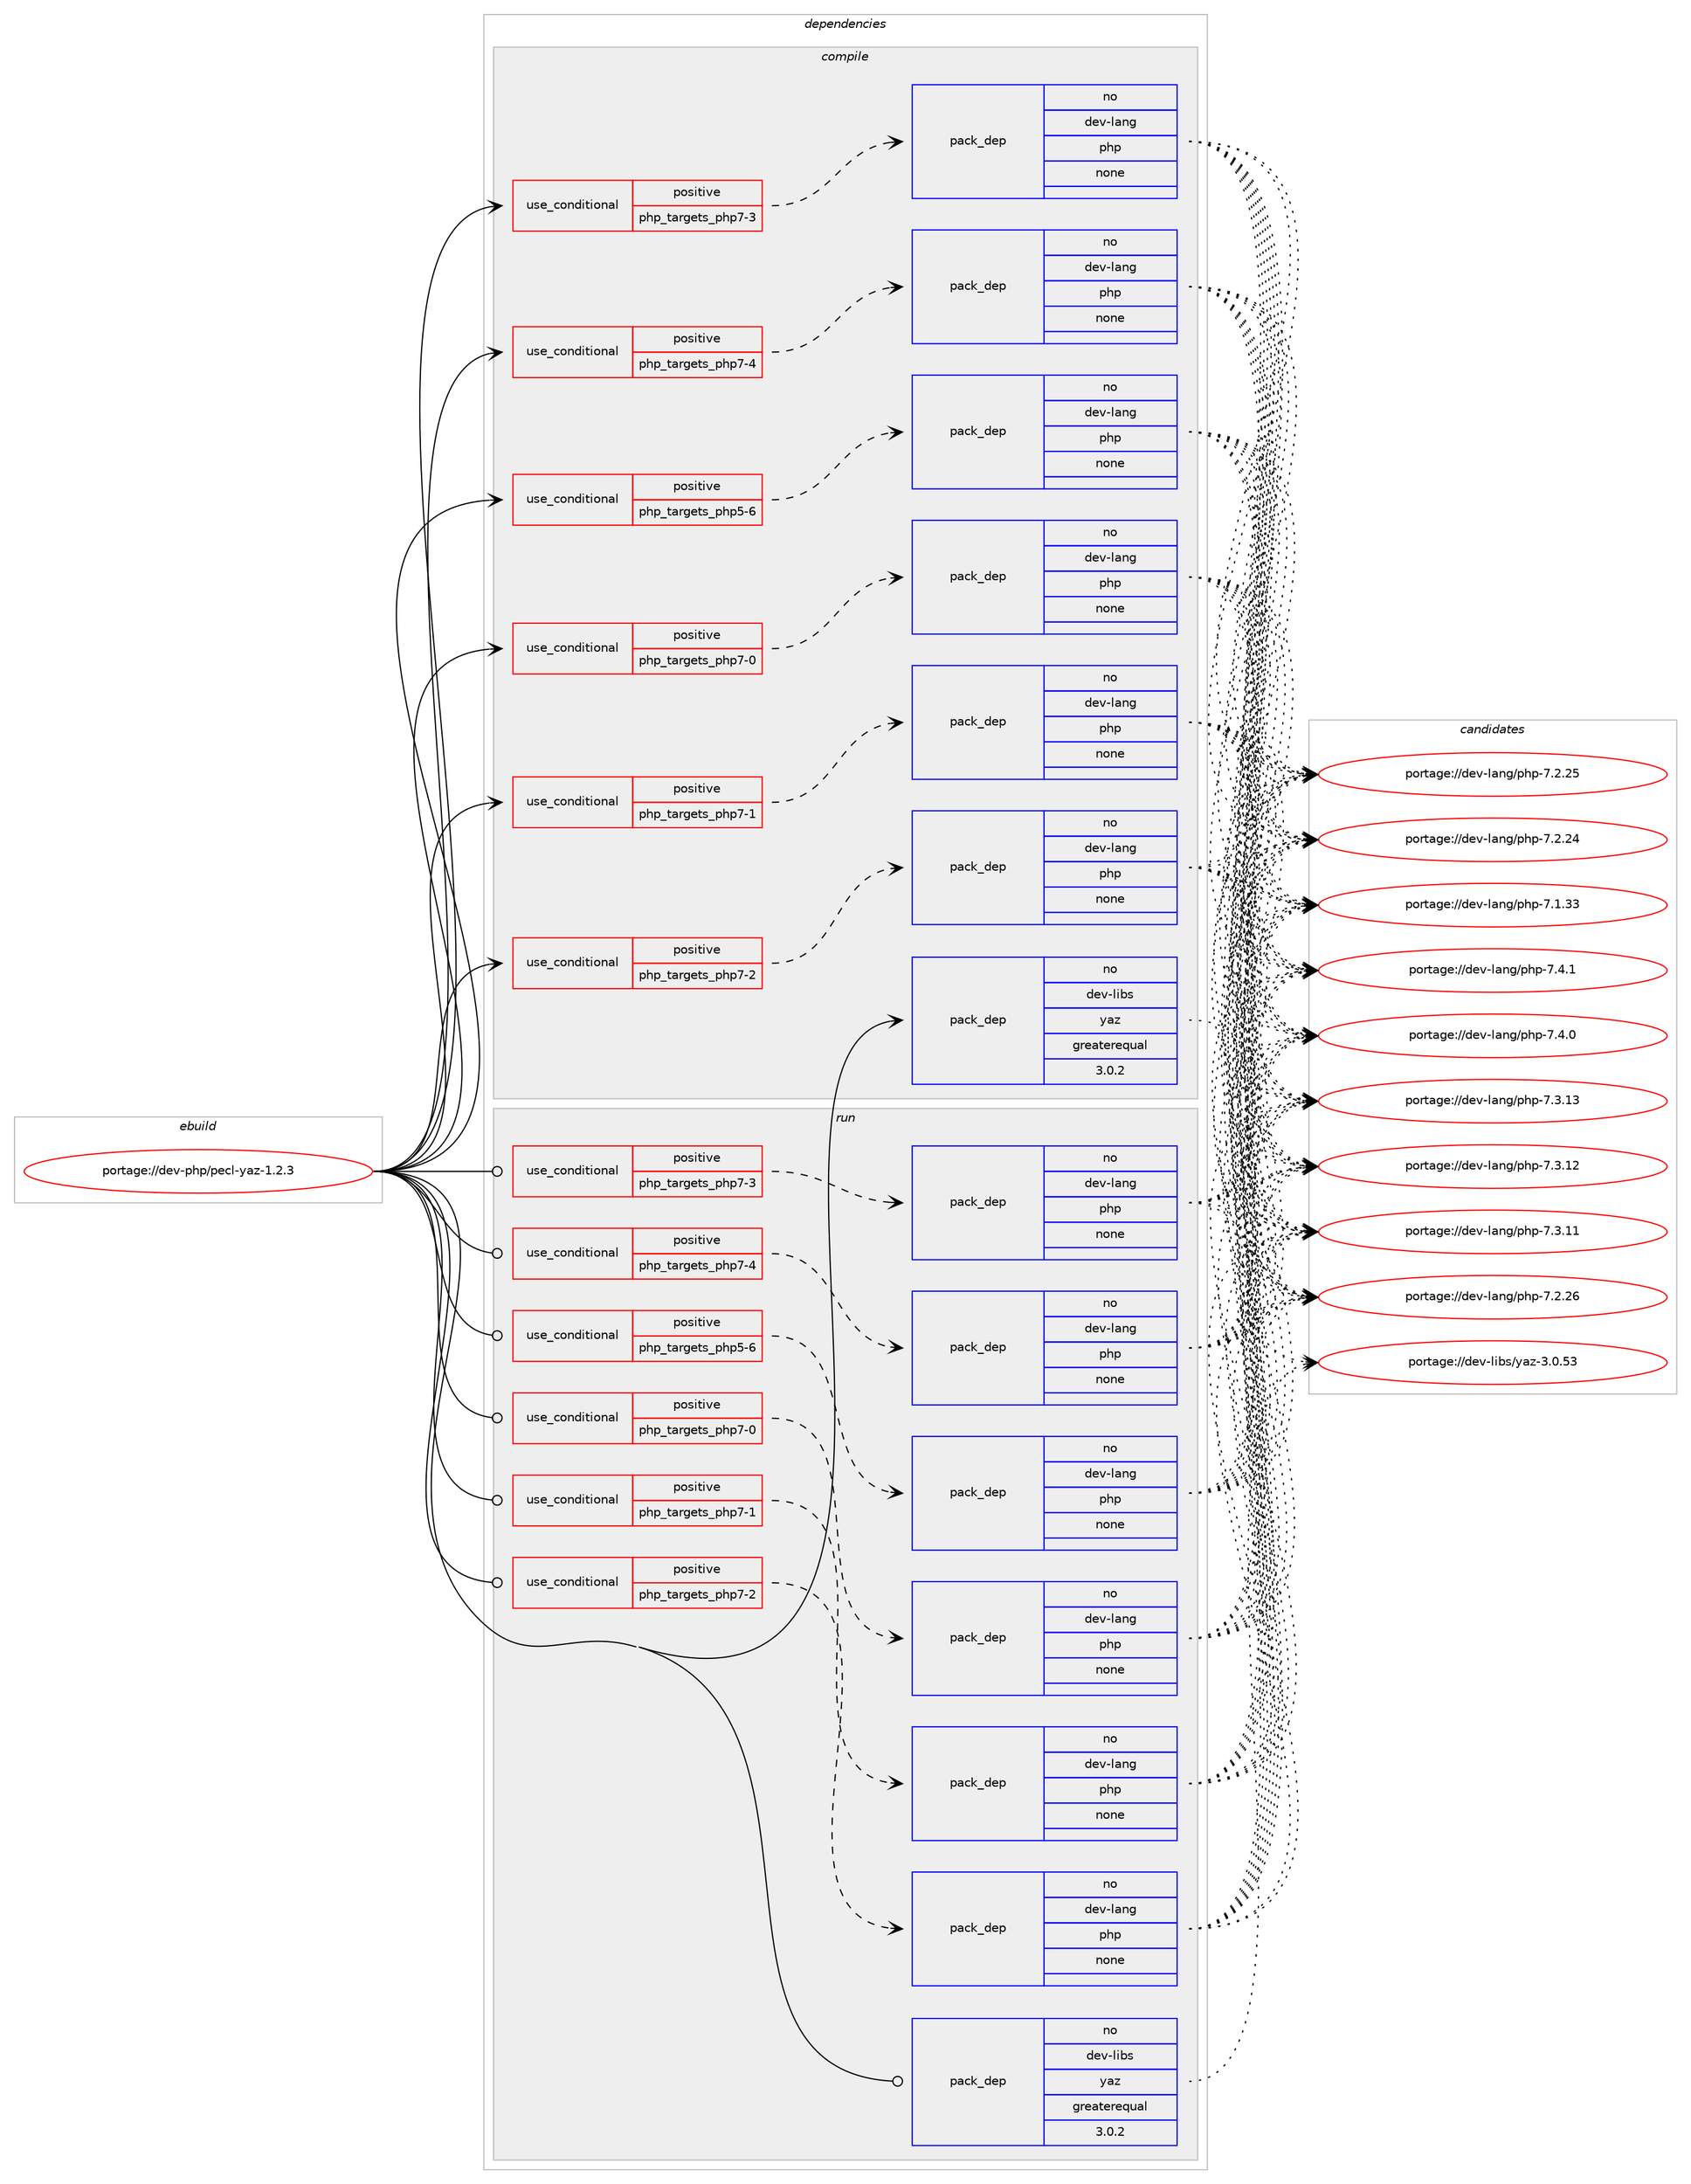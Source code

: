 digraph prolog {

# *************
# Graph options
# *************

newrank=true;
concentrate=true;
compound=true;
graph [rankdir=LR,fontname=Helvetica,fontsize=10,ranksep=1.5];#, ranksep=2.5, nodesep=0.2];
edge  [arrowhead=vee];
node  [fontname=Helvetica,fontsize=10];

# **********
# The ebuild
# **********

subgraph cluster_leftcol {
color=gray;
label=<<i>ebuild</i>>;
id [label="portage://dev-php/pecl-yaz-1.2.3", color=red, width=4, href="../dev-php/pecl-yaz-1.2.3.svg"];
}

# ****************
# The dependencies
# ****************

subgraph cluster_midcol {
color=gray;
label=<<i>dependencies</i>>;
subgraph cluster_compile {
fillcolor="#eeeeee";
style=filled;
label=<<i>compile</i>>;
subgraph cond119951 {
dependency474764 [label=<<TABLE BORDER="0" CELLBORDER="1" CELLSPACING="0" CELLPADDING="4"><TR><TD ROWSPAN="3" CELLPADDING="10">use_conditional</TD></TR><TR><TD>positive</TD></TR><TR><TD>php_targets_php5-6</TD></TR></TABLE>>, shape=none, color=red];
subgraph pack349793 {
dependency474765 [label=<<TABLE BORDER="0" CELLBORDER="1" CELLSPACING="0" CELLPADDING="4" WIDTH="220"><TR><TD ROWSPAN="6" CELLPADDING="30">pack_dep</TD></TR><TR><TD WIDTH="110">no</TD></TR><TR><TD>dev-lang</TD></TR><TR><TD>php</TD></TR><TR><TD>none</TD></TR><TR><TD></TD></TR></TABLE>>, shape=none, color=blue];
}
dependency474764:e -> dependency474765:w [weight=20,style="dashed",arrowhead="vee"];
}
id:e -> dependency474764:w [weight=20,style="solid",arrowhead="vee"];
subgraph cond119952 {
dependency474766 [label=<<TABLE BORDER="0" CELLBORDER="1" CELLSPACING="0" CELLPADDING="4"><TR><TD ROWSPAN="3" CELLPADDING="10">use_conditional</TD></TR><TR><TD>positive</TD></TR><TR><TD>php_targets_php7-0</TD></TR></TABLE>>, shape=none, color=red];
subgraph pack349794 {
dependency474767 [label=<<TABLE BORDER="0" CELLBORDER="1" CELLSPACING="0" CELLPADDING="4" WIDTH="220"><TR><TD ROWSPAN="6" CELLPADDING="30">pack_dep</TD></TR><TR><TD WIDTH="110">no</TD></TR><TR><TD>dev-lang</TD></TR><TR><TD>php</TD></TR><TR><TD>none</TD></TR><TR><TD></TD></TR></TABLE>>, shape=none, color=blue];
}
dependency474766:e -> dependency474767:w [weight=20,style="dashed",arrowhead="vee"];
}
id:e -> dependency474766:w [weight=20,style="solid",arrowhead="vee"];
subgraph cond119953 {
dependency474768 [label=<<TABLE BORDER="0" CELLBORDER="1" CELLSPACING="0" CELLPADDING="4"><TR><TD ROWSPAN="3" CELLPADDING="10">use_conditional</TD></TR><TR><TD>positive</TD></TR><TR><TD>php_targets_php7-1</TD></TR></TABLE>>, shape=none, color=red];
subgraph pack349795 {
dependency474769 [label=<<TABLE BORDER="0" CELLBORDER="1" CELLSPACING="0" CELLPADDING="4" WIDTH="220"><TR><TD ROWSPAN="6" CELLPADDING="30">pack_dep</TD></TR><TR><TD WIDTH="110">no</TD></TR><TR><TD>dev-lang</TD></TR><TR><TD>php</TD></TR><TR><TD>none</TD></TR><TR><TD></TD></TR></TABLE>>, shape=none, color=blue];
}
dependency474768:e -> dependency474769:w [weight=20,style="dashed",arrowhead="vee"];
}
id:e -> dependency474768:w [weight=20,style="solid",arrowhead="vee"];
subgraph cond119954 {
dependency474770 [label=<<TABLE BORDER="0" CELLBORDER="1" CELLSPACING="0" CELLPADDING="4"><TR><TD ROWSPAN="3" CELLPADDING="10">use_conditional</TD></TR><TR><TD>positive</TD></TR><TR><TD>php_targets_php7-2</TD></TR></TABLE>>, shape=none, color=red];
subgraph pack349796 {
dependency474771 [label=<<TABLE BORDER="0" CELLBORDER="1" CELLSPACING="0" CELLPADDING="4" WIDTH="220"><TR><TD ROWSPAN="6" CELLPADDING="30">pack_dep</TD></TR><TR><TD WIDTH="110">no</TD></TR><TR><TD>dev-lang</TD></TR><TR><TD>php</TD></TR><TR><TD>none</TD></TR><TR><TD></TD></TR></TABLE>>, shape=none, color=blue];
}
dependency474770:e -> dependency474771:w [weight=20,style="dashed",arrowhead="vee"];
}
id:e -> dependency474770:w [weight=20,style="solid",arrowhead="vee"];
subgraph cond119955 {
dependency474772 [label=<<TABLE BORDER="0" CELLBORDER="1" CELLSPACING="0" CELLPADDING="4"><TR><TD ROWSPAN="3" CELLPADDING="10">use_conditional</TD></TR><TR><TD>positive</TD></TR><TR><TD>php_targets_php7-3</TD></TR></TABLE>>, shape=none, color=red];
subgraph pack349797 {
dependency474773 [label=<<TABLE BORDER="0" CELLBORDER="1" CELLSPACING="0" CELLPADDING="4" WIDTH="220"><TR><TD ROWSPAN="6" CELLPADDING="30">pack_dep</TD></TR><TR><TD WIDTH="110">no</TD></TR><TR><TD>dev-lang</TD></TR><TR><TD>php</TD></TR><TR><TD>none</TD></TR><TR><TD></TD></TR></TABLE>>, shape=none, color=blue];
}
dependency474772:e -> dependency474773:w [weight=20,style="dashed",arrowhead="vee"];
}
id:e -> dependency474772:w [weight=20,style="solid",arrowhead="vee"];
subgraph cond119956 {
dependency474774 [label=<<TABLE BORDER="0" CELLBORDER="1" CELLSPACING="0" CELLPADDING="4"><TR><TD ROWSPAN="3" CELLPADDING="10">use_conditional</TD></TR><TR><TD>positive</TD></TR><TR><TD>php_targets_php7-4</TD></TR></TABLE>>, shape=none, color=red];
subgraph pack349798 {
dependency474775 [label=<<TABLE BORDER="0" CELLBORDER="1" CELLSPACING="0" CELLPADDING="4" WIDTH="220"><TR><TD ROWSPAN="6" CELLPADDING="30">pack_dep</TD></TR><TR><TD WIDTH="110">no</TD></TR><TR><TD>dev-lang</TD></TR><TR><TD>php</TD></TR><TR><TD>none</TD></TR><TR><TD></TD></TR></TABLE>>, shape=none, color=blue];
}
dependency474774:e -> dependency474775:w [weight=20,style="dashed",arrowhead="vee"];
}
id:e -> dependency474774:w [weight=20,style="solid",arrowhead="vee"];
subgraph pack349799 {
dependency474776 [label=<<TABLE BORDER="0" CELLBORDER="1" CELLSPACING="0" CELLPADDING="4" WIDTH="220"><TR><TD ROWSPAN="6" CELLPADDING="30">pack_dep</TD></TR><TR><TD WIDTH="110">no</TD></TR><TR><TD>dev-libs</TD></TR><TR><TD>yaz</TD></TR><TR><TD>greaterequal</TD></TR><TR><TD>3.0.2</TD></TR></TABLE>>, shape=none, color=blue];
}
id:e -> dependency474776:w [weight=20,style="solid",arrowhead="vee"];
}
subgraph cluster_compileandrun {
fillcolor="#eeeeee";
style=filled;
label=<<i>compile and run</i>>;
}
subgraph cluster_run {
fillcolor="#eeeeee";
style=filled;
label=<<i>run</i>>;
subgraph cond119957 {
dependency474777 [label=<<TABLE BORDER="0" CELLBORDER="1" CELLSPACING="0" CELLPADDING="4"><TR><TD ROWSPAN="3" CELLPADDING="10">use_conditional</TD></TR><TR><TD>positive</TD></TR><TR><TD>php_targets_php5-6</TD></TR></TABLE>>, shape=none, color=red];
subgraph pack349800 {
dependency474778 [label=<<TABLE BORDER="0" CELLBORDER="1" CELLSPACING="0" CELLPADDING="4" WIDTH="220"><TR><TD ROWSPAN="6" CELLPADDING="30">pack_dep</TD></TR><TR><TD WIDTH="110">no</TD></TR><TR><TD>dev-lang</TD></TR><TR><TD>php</TD></TR><TR><TD>none</TD></TR><TR><TD></TD></TR></TABLE>>, shape=none, color=blue];
}
dependency474777:e -> dependency474778:w [weight=20,style="dashed",arrowhead="vee"];
}
id:e -> dependency474777:w [weight=20,style="solid",arrowhead="odot"];
subgraph cond119958 {
dependency474779 [label=<<TABLE BORDER="0" CELLBORDER="1" CELLSPACING="0" CELLPADDING="4"><TR><TD ROWSPAN="3" CELLPADDING="10">use_conditional</TD></TR><TR><TD>positive</TD></TR><TR><TD>php_targets_php7-0</TD></TR></TABLE>>, shape=none, color=red];
subgraph pack349801 {
dependency474780 [label=<<TABLE BORDER="0" CELLBORDER="1" CELLSPACING="0" CELLPADDING="4" WIDTH="220"><TR><TD ROWSPAN="6" CELLPADDING="30">pack_dep</TD></TR><TR><TD WIDTH="110">no</TD></TR><TR><TD>dev-lang</TD></TR><TR><TD>php</TD></TR><TR><TD>none</TD></TR><TR><TD></TD></TR></TABLE>>, shape=none, color=blue];
}
dependency474779:e -> dependency474780:w [weight=20,style="dashed",arrowhead="vee"];
}
id:e -> dependency474779:w [weight=20,style="solid",arrowhead="odot"];
subgraph cond119959 {
dependency474781 [label=<<TABLE BORDER="0" CELLBORDER="1" CELLSPACING="0" CELLPADDING="4"><TR><TD ROWSPAN="3" CELLPADDING="10">use_conditional</TD></TR><TR><TD>positive</TD></TR><TR><TD>php_targets_php7-1</TD></TR></TABLE>>, shape=none, color=red];
subgraph pack349802 {
dependency474782 [label=<<TABLE BORDER="0" CELLBORDER="1" CELLSPACING="0" CELLPADDING="4" WIDTH="220"><TR><TD ROWSPAN="6" CELLPADDING="30">pack_dep</TD></TR><TR><TD WIDTH="110">no</TD></TR><TR><TD>dev-lang</TD></TR><TR><TD>php</TD></TR><TR><TD>none</TD></TR><TR><TD></TD></TR></TABLE>>, shape=none, color=blue];
}
dependency474781:e -> dependency474782:w [weight=20,style="dashed",arrowhead="vee"];
}
id:e -> dependency474781:w [weight=20,style="solid",arrowhead="odot"];
subgraph cond119960 {
dependency474783 [label=<<TABLE BORDER="0" CELLBORDER="1" CELLSPACING="0" CELLPADDING="4"><TR><TD ROWSPAN="3" CELLPADDING="10">use_conditional</TD></TR><TR><TD>positive</TD></TR><TR><TD>php_targets_php7-2</TD></TR></TABLE>>, shape=none, color=red];
subgraph pack349803 {
dependency474784 [label=<<TABLE BORDER="0" CELLBORDER="1" CELLSPACING="0" CELLPADDING="4" WIDTH="220"><TR><TD ROWSPAN="6" CELLPADDING="30">pack_dep</TD></TR><TR><TD WIDTH="110">no</TD></TR><TR><TD>dev-lang</TD></TR><TR><TD>php</TD></TR><TR><TD>none</TD></TR><TR><TD></TD></TR></TABLE>>, shape=none, color=blue];
}
dependency474783:e -> dependency474784:w [weight=20,style="dashed",arrowhead="vee"];
}
id:e -> dependency474783:w [weight=20,style="solid",arrowhead="odot"];
subgraph cond119961 {
dependency474785 [label=<<TABLE BORDER="0" CELLBORDER="1" CELLSPACING="0" CELLPADDING="4"><TR><TD ROWSPAN="3" CELLPADDING="10">use_conditional</TD></TR><TR><TD>positive</TD></TR><TR><TD>php_targets_php7-3</TD></TR></TABLE>>, shape=none, color=red];
subgraph pack349804 {
dependency474786 [label=<<TABLE BORDER="0" CELLBORDER="1" CELLSPACING="0" CELLPADDING="4" WIDTH="220"><TR><TD ROWSPAN="6" CELLPADDING="30">pack_dep</TD></TR><TR><TD WIDTH="110">no</TD></TR><TR><TD>dev-lang</TD></TR><TR><TD>php</TD></TR><TR><TD>none</TD></TR><TR><TD></TD></TR></TABLE>>, shape=none, color=blue];
}
dependency474785:e -> dependency474786:w [weight=20,style="dashed",arrowhead="vee"];
}
id:e -> dependency474785:w [weight=20,style="solid",arrowhead="odot"];
subgraph cond119962 {
dependency474787 [label=<<TABLE BORDER="0" CELLBORDER="1" CELLSPACING="0" CELLPADDING="4"><TR><TD ROWSPAN="3" CELLPADDING="10">use_conditional</TD></TR><TR><TD>positive</TD></TR><TR><TD>php_targets_php7-4</TD></TR></TABLE>>, shape=none, color=red];
subgraph pack349805 {
dependency474788 [label=<<TABLE BORDER="0" CELLBORDER="1" CELLSPACING="0" CELLPADDING="4" WIDTH="220"><TR><TD ROWSPAN="6" CELLPADDING="30">pack_dep</TD></TR><TR><TD WIDTH="110">no</TD></TR><TR><TD>dev-lang</TD></TR><TR><TD>php</TD></TR><TR><TD>none</TD></TR><TR><TD></TD></TR></TABLE>>, shape=none, color=blue];
}
dependency474787:e -> dependency474788:w [weight=20,style="dashed",arrowhead="vee"];
}
id:e -> dependency474787:w [weight=20,style="solid",arrowhead="odot"];
subgraph pack349806 {
dependency474789 [label=<<TABLE BORDER="0" CELLBORDER="1" CELLSPACING="0" CELLPADDING="4" WIDTH="220"><TR><TD ROWSPAN="6" CELLPADDING="30">pack_dep</TD></TR><TR><TD WIDTH="110">no</TD></TR><TR><TD>dev-libs</TD></TR><TR><TD>yaz</TD></TR><TR><TD>greaterequal</TD></TR><TR><TD>3.0.2</TD></TR></TABLE>>, shape=none, color=blue];
}
id:e -> dependency474789:w [weight=20,style="solid",arrowhead="odot"];
}
}

# **************
# The candidates
# **************

subgraph cluster_choices {
rank=same;
color=gray;
label=<<i>candidates</i>>;

subgraph choice349793 {
color=black;
nodesep=1;
choice100101118451089711010347112104112455546524649 [label="portage://dev-lang/php-7.4.1", color=red, width=4,href="../dev-lang/php-7.4.1.svg"];
choice100101118451089711010347112104112455546524648 [label="portage://dev-lang/php-7.4.0", color=red, width=4,href="../dev-lang/php-7.4.0.svg"];
choice10010111845108971101034711210411245554651464951 [label="portage://dev-lang/php-7.3.13", color=red, width=4,href="../dev-lang/php-7.3.13.svg"];
choice10010111845108971101034711210411245554651464950 [label="portage://dev-lang/php-7.3.12", color=red, width=4,href="../dev-lang/php-7.3.12.svg"];
choice10010111845108971101034711210411245554651464949 [label="portage://dev-lang/php-7.3.11", color=red, width=4,href="../dev-lang/php-7.3.11.svg"];
choice10010111845108971101034711210411245554650465054 [label="portage://dev-lang/php-7.2.26", color=red, width=4,href="../dev-lang/php-7.2.26.svg"];
choice10010111845108971101034711210411245554650465053 [label="portage://dev-lang/php-7.2.25", color=red, width=4,href="../dev-lang/php-7.2.25.svg"];
choice10010111845108971101034711210411245554650465052 [label="portage://dev-lang/php-7.2.24", color=red, width=4,href="../dev-lang/php-7.2.24.svg"];
choice10010111845108971101034711210411245554649465151 [label="portage://dev-lang/php-7.1.33", color=red, width=4,href="../dev-lang/php-7.1.33.svg"];
dependency474765:e -> choice100101118451089711010347112104112455546524649:w [style=dotted,weight="100"];
dependency474765:e -> choice100101118451089711010347112104112455546524648:w [style=dotted,weight="100"];
dependency474765:e -> choice10010111845108971101034711210411245554651464951:w [style=dotted,weight="100"];
dependency474765:e -> choice10010111845108971101034711210411245554651464950:w [style=dotted,weight="100"];
dependency474765:e -> choice10010111845108971101034711210411245554651464949:w [style=dotted,weight="100"];
dependency474765:e -> choice10010111845108971101034711210411245554650465054:w [style=dotted,weight="100"];
dependency474765:e -> choice10010111845108971101034711210411245554650465053:w [style=dotted,weight="100"];
dependency474765:e -> choice10010111845108971101034711210411245554650465052:w [style=dotted,weight="100"];
dependency474765:e -> choice10010111845108971101034711210411245554649465151:w [style=dotted,weight="100"];
}
subgraph choice349794 {
color=black;
nodesep=1;
choice100101118451089711010347112104112455546524649 [label="portage://dev-lang/php-7.4.1", color=red, width=4,href="../dev-lang/php-7.4.1.svg"];
choice100101118451089711010347112104112455546524648 [label="portage://dev-lang/php-7.4.0", color=red, width=4,href="../dev-lang/php-7.4.0.svg"];
choice10010111845108971101034711210411245554651464951 [label="portage://dev-lang/php-7.3.13", color=red, width=4,href="../dev-lang/php-7.3.13.svg"];
choice10010111845108971101034711210411245554651464950 [label="portage://dev-lang/php-7.3.12", color=red, width=4,href="../dev-lang/php-7.3.12.svg"];
choice10010111845108971101034711210411245554651464949 [label="portage://dev-lang/php-7.3.11", color=red, width=4,href="../dev-lang/php-7.3.11.svg"];
choice10010111845108971101034711210411245554650465054 [label="portage://dev-lang/php-7.2.26", color=red, width=4,href="../dev-lang/php-7.2.26.svg"];
choice10010111845108971101034711210411245554650465053 [label="portage://dev-lang/php-7.2.25", color=red, width=4,href="../dev-lang/php-7.2.25.svg"];
choice10010111845108971101034711210411245554650465052 [label="portage://dev-lang/php-7.2.24", color=red, width=4,href="../dev-lang/php-7.2.24.svg"];
choice10010111845108971101034711210411245554649465151 [label="portage://dev-lang/php-7.1.33", color=red, width=4,href="../dev-lang/php-7.1.33.svg"];
dependency474767:e -> choice100101118451089711010347112104112455546524649:w [style=dotted,weight="100"];
dependency474767:e -> choice100101118451089711010347112104112455546524648:w [style=dotted,weight="100"];
dependency474767:e -> choice10010111845108971101034711210411245554651464951:w [style=dotted,weight="100"];
dependency474767:e -> choice10010111845108971101034711210411245554651464950:w [style=dotted,weight="100"];
dependency474767:e -> choice10010111845108971101034711210411245554651464949:w [style=dotted,weight="100"];
dependency474767:e -> choice10010111845108971101034711210411245554650465054:w [style=dotted,weight="100"];
dependency474767:e -> choice10010111845108971101034711210411245554650465053:w [style=dotted,weight="100"];
dependency474767:e -> choice10010111845108971101034711210411245554650465052:w [style=dotted,weight="100"];
dependency474767:e -> choice10010111845108971101034711210411245554649465151:w [style=dotted,weight="100"];
}
subgraph choice349795 {
color=black;
nodesep=1;
choice100101118451089711010347112104112455546524649 [label="portage://dev-lang/php-7.4.1", color=red, width=4,href="../dev-lang/php-7.4.1.svg"];
choice100101118451089711010347112104112455546524648 [label="portage://dev-lang/php-7.4.0", color=red, width=4,href="../dev-lang/php-7.4.0.svg"];
choice10010111845108971101034711210411245554651464951 [label="portage://dev-lang/php-7.3.13", color=red, width=4,href="../dev-lang/php-7.3.13.svg"];
choice10010111845108971101034711210411245554651464950 [label="portage://dev-lang/php-7.3.12", color=red, width=4,href="../dev-lang/php-7.3.12.svg"];
choice10010111845108971101034711210411245554651464949 [label="portage://dev-lang/php-7.3.11", color=red, width=4,href="../dev-lang/php-7.3.11.svg"];
choice10010111845108971101034711210411245554650465054 [label="portage://dev-lang/php-7.2.26", color=red, width=4,href="../dev-lang/php-7.2.26.svg"];
choice10010111845108971101034711210411245554650465053 [label="portage://dev-lang/php-7.2.25", color=red, width=4,href="../dev-lang/php-7.2.25.svg"];
choice10010111845108971101034711210411245554650465052 [label="portage://dev-lang/php-7.2.24", color=red, width=4,href="../dev-lang/php-7.2.24.svg"];
choice10010111845108971101034711210411245554649465151 [label="portage://dev-lang/php-7.1.33", color=red, width=4,href="../dev-lang/php-7.1.33.svg"];
dependency474769:e -> choice100101118451089711010347112104112455546524649:w [style=dotted,weight="100"];
dependency474769:e -> choice100101118451089711010347112104112455546524648:w [style=dotted,weight="100"];
dependency474769:e -> choice10010111845108971101034711210411245554651464951:w [style=dotted,weight="100"];
dependency474769:e -> choice10010111845108971101034711210411245554651464950:w [style=dotted,weight="100"];
dependency474769:e -> choice10010111845108971101034711210411245554651464949:w [style=dotted,weight="100"];
dependency474769:e -> choice10010111845108971101034711210411245554650465054:w [style=dotted,weight="100"];
dependency474769:e -> choice10010111845108971101034711210411245554650465053:w [style=dotted,weight="100"];
dependency474769:e -> choice10010111845108971101034711210411245554650465052:w [style=dotted,weight="100"];
dependency474769:e -> choice10010111845108971101034711210411245554649465151:w [style=dotted,weight="100"];
}
subgraph choice349796 {
color=black;
nodesep=1;
choice100101118451089711010347112104112455546524649 [label="portage://dev-lang/php-7.4.1", color=red, width=4,href="../dev-lang/php-7.4.1.svg"];
choice100101118451089711010347112104112455546524648 [label="portage://dev-lang/php-7.4.0", color=red, width=4,href="../dev-lang/php-7.4.0.svg"];
choice10010111845108971101034711210411245554651464951 [label="portage://dev-lang/php-7.3.13", color=red, width=4,href="../dev-lang/php-7.3.13.svg"];
choice10010111845108971101034711210411245554651464950 [label="portage://dev-lang/php-7.3.12", color=red, width=4,href="../dev-lang/php-7.3.12.svg"];
choice10010111845108971101034711210411245554651464949 [label="portage://dev-lang/php-7.3.11", color=red, width=4,href="../dev-lang/php-7.3.11.svg"];
choice10010111845108971101034711210411245554650465054 [label="portage://dev-lang/php-7.2.26", color=red, width=4,href="../dev-lang/php-7.2.26.svg"];
choice10010111845108971101034711210411245554650465053 [label="portage://dev-lang/php-7.2.25", color=red, width=4,href="../dev-lang/php-7.2.25.svg"];
choice10010111845108971101034711210411245554650465052 [label="portage://dev-lang/php-7.2.24", color=red, width=4,href="../dev-lang/php-7.2.24.svg"];
choice10010111845108971101034711210411245554649465151 [label="portage://dev-lang/php-7.1.33", color=red, width=4,href="../dev-lang/php-7.1.33.svg"];
dependency474771:e -> choice100101118451089711010347112104112455546524649:w [style=dotted,weight="100"];
dependency474771:e -> choice100101118451089711010347112104112455546524648:w [style=dotted,weight="100"];
dependency474771:e -> choice10010111845108971101034711210411245554651464951:w [style=dotted,weight="100"];
dependency474771:e -> choice10010111845108971101034711210411245554651464950:w [style=dotted,weight="100"];
dependency474771:e -> choice10010111845108971101034711210411245554651464949:w [style=dotted,weight="100"];
dependency474771:e -> choice10010111845108971101034711210411245554650465054:w [style=dotted,weight="100"];
dependency474771:e -> choice10010111845108971101034711210411245554650465053:w [style=dotted,weight="100"];
dependency474771:e -> choice10010111845108971101034711210411245554650465052:w [style=dotted,weight="100"];
dependency474771:e -> choice10010111845108971101034711210411245554649465151:w [style=dotted,weight="100"];
}
subgraph choice349797 {
color=black;
nodesep=1;
choice100101118451089711010347112104112455546524649 [label="portage://dev-lang/php-7.4.1", color=red, width=4,href="../dev-lang/php-7.4.1.svg"];
choice100101118451089711010347112104112455546524648 [label="portage://dev-lang/php-7.4.0", color=red, width=4,href="../dev-lang/php-7.4.0.svg"];
choice10010111845108971101034711210411245554651464951 [label="portage://dev-lang/php-7.3.13", color=red, width=4,href="../dev-lang/php-7.3.13.svg"];
choice10010111845108971101034711210411245554651464950 [label="portage://dev-lang/php-7.3.12", color=red, width=4,href="../dev-lang/php-7.3.12.svg"];
choice10010111845108971101034711210411245554651464949 [label="portage://dev-lang/php-7.3.11", color=red, width=4,href="../dev-lang/php-7.3.11.svg"];
choice10010111845108971101034711210411245554650465054 [label="portage://dev-lang/php-7.2.26", color=red, width=4,href="../dev-lang/php-7.2.26.svg"];
choice10010111845108971101034711210411245554650465053 [label="portage://dev-lang/php-7.2.25", color=red, width=4,href="../dev-lang/php-7.2.25.svg"];
choice10010111845108971101034711210411245554650465052 [label="portage://dev-lang/php-7.2.24", color=red, width=4,href="../dev-lang/php-7.2.24.svg"];
choice10010111845108971101034711210411245554649465151 [label="portage://dev-lang/php-7.1.33", color=red, width=4,href="../dev-lang/php-7.1.33.svg"];
dependency474773:e -> choice100101118451089711010347112104112455546524649:w [style=dotted,weight="100"];
dependency474773:e -> choice100101118451089711010347112104112455546524648:w [style=dotted,weight="100"];
dependency474773:e -> choice10010111845108971101034711210411245554651464951:w [style=dotted,weight="100"];
dependency474773:e -> choice10010111845108971101034711210411245554651464950:w [style=dotted,weight="100"];
dependency474773:e -> choice10010111845108971101034711210411245554651464949:w [style=dotted,weight="100"];
dependency474773:e -> choice10010111845108971101034711210411245554650465054:w [style=dotted,weight="100"];
dependency474773:e -> choice10010111845108971101034711210411245554650465053:w [style=dotted,weight="100"];
dependency474773:e -> choice10010111845108971101034711210411245554650465052:w [style=dotted,weight="100"];
dependency474773:e -> choice10010111845108971101034711210411245554649465151:w [style=dotted,weight="100"];
}
subgraph choice349798 {
color=black;
nodesep=1;
choice100101118451089711010347112104112455546524649 [label="portage://dev-lang/php-7.4.1", color=red, width=4,href="../dev-lang/php-7.4.1.svg"];
choice100101118451089711010347112104112455546524648 [label="portage://dev-lang/php-7.4.0", color=red, width=4,href="../dev-lang/php-7.4.0.svg"];
choice10010111845108971101034711210411245554651464951 [label="portage://dev-lang/php-7.3.13", color=red, width=4,href="../dev-lang/php-7.3.13.svg"];
choice10010111845108971101034711210411245554651464950 [label="portage://dev-lang/php-7.3.12", color=red, width=4,href="../dev-lang/php-7.3.12.svg"];
choice10010111845108971101034711210411245554651464949 [label="portage://dev-lang/php-7.3.11", color=red, width=4,href="../dev-lang/php-7.3.11.svg"];
choice10010111845108971101034711210411245554650465054 [label="portage://dev-lang/php-7.2.26", color=red, width=4,href="../dev-lang/php-7.2.26.svg"];
choice10010111845108971101034711210411245554650465053 [label="portage://dev-lang/php-7.2.25", color=red, width=4,href="../dev-lang/php-7.2.25.svg"];
choice10010111845108971101034711210411245554650465052 [label="portage://dev-lang/php-7.2.24", color=red, width=4,href="../dev-lang/php-7.2.24.svg"];
choice10010111845108971101034711210411245554649465151 [label="portage://dev-lang/php-7.1.33", color=red, width=4,href="../dev-lang/php-7.1.33.svg"];
dependency474775:e -> choice100101118451089711010347112104112455546524649:w [style=dotted,weight="100"];
dependency474775:e -> choice100101118451089711010347112104112455546524648:w [style=dotted,weight="100"];
dependency474775:e -> choice10010111845108971101034711210411245554651464951:w [style=dotted,weight="100"];
dependency474775:e -> choice10010111845108971101034711210411245554651464950:w [style=dotted,weight="100"];
dependency474775:e -> choice10010111845108971101034711210411245554651464949:w [style=dotted,weight="100"];
dependency474775:e -> choice10010111845108971101034711210411245554650465054:w [style=dotted,weight="100"];
dependency474775:e -> choice10010111845108971101034711210411245554650465053:w [style=dotted,weight="100"];
dependency474775:e -> choice10010111845108971101034711210411245554650465052:w [style=dotted,weight="100"];
dependency474775:e -> choice10010111845108971101034711210411245554649465151:w [style=dotted,weight="100"];
}
subgraph choice349799 {
color=black;
nodesep=1;
choice1001011184510810598115471219712245514648465351 [label="portage://dev-libs/yaz-3.0.53", color=red, width=4,href="../dev-libs/yaz-3.0.53.svg"];
dependency474776:e -> choice1001011184510810598115471219712245514648465351:w [style=dotted,weight="100"];
}
subgraph choice349800 {
color=black;
nodesep=1;
choice100101118451089711010347112104112455546524649 [label="portage://dev-lang/php-7.4.1", color=red, width=4,href="../dev-lang/php-7.4.1.svg"];
choice100101118451089711010347112104112455546524648 [label="portage://dev-lang/php-7.4.0", color=red, width=4,href="../dev-lang/php-7.4.0.svg"];
choice10010111845108971101034711210411245554651464951 [label="portage://dev-lang/php-7.3.13", color=red, width=4,href="../dev-lang/php-7.3.13.svg"];
choice10010111845108971101034711210411245554651464950 [label="portage://dev-lang/php-7.3.12", color=red, width=4,href="../dev-lang/php-7.3.12.svg"];
choice10010111845108971101034711210411245554651464949 [label="portage://dev-lang/php-7.3.11", color=red, width=4,href="../dev-lang/php-7.3.11.svg"];
choice10010111845108971101034711210411245554650465054 [label="portage://dev-lang/php-7.2.26", color=red, width=4,href="../dev-lang/php-7.2.26.svg"];
choice10010111845108971101034711210411245554650465053 [label="portage://dev-lang/php-7.2.25", color=red, width=4,href="../dev-lang/php-7.2.25.svg"];
choice10010111845108971101034711210411245554650465052 [label="portage://dev-lang/php-7.2.24", color=red, width=4,href="../dev-lang/php-7.2.24.svg"];
choice10010111845108971101034711210411245554649465151 [label="portage://dev-lang/php-7.1.33", color=red, width=4,href="../dev-lang/php-7.1.33.svg"];
dependency474778:e -> choice100101118451089711010347112104112455546524649:w [style=dotted,weight="100"];
dependency474778:e -> choice100101118451089711010347112104112455546524648:w [style=dotted,weight="100"];
dependency474778:e -> choice10010111845108971101034711210411245554651464951:w [style=dotted,weight="100"];
dependency474778:e -> choice10010111845108971101034711210411245554651464950:w [style=dotted,weight="100"];
dependency474778:e -> choice10010111845108971101034711210411245554651464949:w [style=dotted,weight="100"];
dependency474778:e -> choice10010111845108971101034711210411245554650465054:w [style=dotted,weight="100"];
dependency474778:e -> choice10010111845108971101034711210411245554650465053:w [style=dotted,weight="100"];
dependency474778:e -> choice10010111845108971101034711210411245554650465052:w [style=dotted,weight="100"];
dependency474778:e -> choice10010111845108971101034711210411245554649465151:w [style=dotted,weight="100"];
}
subgraph choice349801 {
color=black;
nodesep=1;
choice100101118451089711010347112104112455546524649 [label="portage://dev-lang/php-7.4.1", color=red, width=4,href="../dev-lang/php-7.4.1.svg"];
choice100101118451089711010347112104112455546524648 [label="portage://dev-lang/php-7.4.0", color=red, width=4,href="../dev-lang/php-7.4.0.svg"];
choice10010111845108971101034711210411245554651464951 [label="portage://dev-lang/php-7.3.13", color=red, width=4,href="../dev-lang/php-7.3.13.svg"];
choice10010111845108971101034711210411245554651464950 [label="portage://dev-lang/php-7.3.12", color=red, width=4,href="../dev-lang/php-7.3.12.svg"];
choice10010111845108971101034711210411245554651464949 [label="portage://dev-lang/php-7.3.11", color=red, width=4,href="../dev-lang/php-7.3.11.svg"];
choice10010111845108971101034711210411245554650465054 [label="portage://dev-lang/php-7.2.26", color=red, width=4,href="../dev-lang/php-7.2.26.svg"];
choice10010111845108971101034711210411245554650465053 [label="portage://dev-lang/php-7.2.25", color=red, width=4,href="../dev-lang/php-7.2.25.svg"];
choice10010111845108971101034711210411245554650465052 [label="portage://dev-lang/php-7.2.24", color=red, width=4,href="../dev-lang/php-7.2.24.svg"];
choice10010111845108971101034711210411245554649465151 [label="portage://dev-lang/php-7.1.33", color=red, width=4,href="../dev-lang/php-7.1.33.svg"];
dependency474780:e -> choice100101118451089711010347112104112455546524649:w [style=dotted,weight="100"];
dependency474780:e -> choice100101118451089711010347112104112455546524648:w [style=dotted,weight="100"];
dependency474780:e -> choice10010111845108971101034711210411245554651464951:w [style=dotted,weight="100"];
dependency474780:e -> choice10010111845108971101034711210411245554651464950:w [style=dotted,weight="100"];
dependency474780:e -> choice10010111845108971101034711210411245554651464949:w [style=dotted,weight="100"];
dependency474780:e -> choice10010111845108971101034711210411245554650465054:w [style=dotted,weight="100"];
dependency474780:e -> choice10010111845108971101034711210411245554650465053:w [style=dotted,weight="100"];
dependency474780:e -> choice10010111845108971101034711210411245554650465052:w [style=dotted,weight="100"];
dependency474780:e -> choice10010111845108971101034711210411245554649465151:w [style=dotted,weight="100"];
}
subgraph choice349802 {
color=black;
nodesep=1;
choice100101118451089711010347112104112455546524649 [label="portage://dev-lang/php-7.4.1", color=red, width=4,href="../dev-lang/php-7.4.1.svg"];
choice100101118451089711010347112104112455546524648 [label="portage://dev-lang/php-7.4.0", color=red, width=4,href="../dev-lang/php-7.4.0.svg"];
choice10010111845108971101034711210411245554651464951 [label="portage://dev-lang/php-7.3.13", color=red, width=4,href="../dev-lang/php-7.3.13.svg"];
choice10010111845108971101034711210411245554651464950 [label="portage://dev-lang/php-7.3.12", color=red, width=4,href="../dev-lang/php-7.3.12.svg"];
choice10010111845108971101034711210411245554651464949 [label="portage://dev-lang/php-7.3.11", color=red, width=4,href="../dev-lang/php-7.3.11.svg"];
choice10010111845108971101034711210411245554650465054 [label="portage://dev-lang/php-7.2.26", color=red, width=4,href="../dev-lang/php-7.2.26.svg"];
choice10010111845108971101034711210411245554650465053 [label="portage://dev-lang/php-7.2.25", color=red, width=4,href="../dev-lang/php-7.2.25.svg"];
choice10010111845108971101034711210411245554650465052 [label="portage://dev-lang/php-7.2.24", color=red, width=4,href="../dev-lang/php-7.2.24.svg"];
choice10010111845108971101034711210411245554649465151 [label="portage://dev-lang/php-7.1.33", color=red, width=4,href="../dev-lang/php-7.1.33.svg"];
dependency474782:e -> choice100101118451089711010347112104112455546524649:w [style=dotted,weight="100"];
dependency474782:e -> choice100101118451089711010347112104112455546524648:w [style=dotted,weight="100"];
dependency474782:e -> choice10010111845108971101034711210411245554651464951:w [style=dotted,weight="100"];
dependency474782:e -> choice10010111845108971101034711210411245554651464950:w [style=dotted,weight="100"];
dependency474782:e -> choice10010111845108971101034711210411245554651464949:w [style=dotted,weight="100"];
dependency474782:e -> choice10010111845108971101034711210411245554650465054:w [style=dotted,weight="100"];
dependency474782:e -> choice10010111845108971101034711210411245554650465053:w [style=dotted,weight="100"];
dependency474782:e -> choice10010111845108971101034711210411245554650465052:w [style=dotted,weight="100"];
dependency474782:e -> choice10010111845108971101034711210411245554649465151:w [style=dotted,weight="100"];
}
subgraph choice349803 {
color=black;
nodesep=1;
choice100101118451089711010347112104112455546524649 [label="portage://dev-lang/php-7.4.1", color=red, width=4,href="../dev-lang/php-7.4.1.svg"];
choice100101118451089711010347112104112455546524648 [label="portage://dev-lang/php-7.4.0", color=red, width=4,href="../dev-lang/php-7.4.0.svg"];
choice10010111845108971101034711210411245554651464951 [label="portage://dev-lang/php-7.3.13", color=red, width=4,href="../dev-lang/php-7.3.13.svg"];
choice10010111845108971101034711210411245554651464950 [label="portage://dev-lang/php-7.3.12", color=red, width=4,href="../dev-lang/php-7.3.12.svg"];
choice10010111845108971101034711210411245554651464949 [label="portage://dev-lang/php-7.3.11", color=red, width=4,href="../dev-lang/php-7.3.11.svg"];
choice10010111845108971101034711210411245554650465054 [label="portage://dev-lang/php-7.2.26", color=red, width=4,href="../dev-lang/php-7.2.26.svg"];
choice10010111845108971101034711210411245554650465053 [label="portage://dev-lang/php-7.2.25", color=red, width=4,href="../dev-lang/php-7.2.25.svg"];
choice10010111845108971101034711210411245554650465052 [label="portage://dev-lang/php-7.2.24", color=red, width=4,href="../dev-lang/php-7.2.24.svg"];
choice10010111845108971101034711210411245554649465151 [label="portage://dev-lang/php-7.1.33", color=red, width=4,href="../dev-lang/php-7.1.33.svg"];
dependency474784:e -> choice100101118451089711010347112104112455546524649:w [style=dotted,weight="100"];
dependency474784:e -> choice100101118451089711010347112104112455546524648:w [style=dotted,weight="100"];
dependency474784:e -> choice10010111845108971101034711210411245554651464951:w [style=dotted,weight="100"];
dependency474784:e -> choice10010111845108971101034711210411245554651464950:w [style=dotted,weight="100"];
dependency474784:e -> choice10010111845108971101034711210411245554651464949:w [style=dotted,weight="100"];
dependency474784:e -> choice10010111845108971101034711210411245554650465054:w [style=dotted,weight="100"];
dependency474784:e -> choice10010111845108971101034711210411245554650465053:w [style=dotted,weight="100"];
dependency474784:e -> choice10010111845108971101034711210411245554650465052:w [style=dotted,weight="100"];
dependency474784:e -> choice10010111845108971101034711210411245554649465151:w [style=dotted,weight="100"];
}
subgraph choice349804 {
color=black;
nodesep=1;
choice100101118451089711010347112104112455546524649 [label="portage://dev-lang/php-7.4.1", color=red, width=4,href="../dev-lang/php-7.4.1.svg"];
choice100101118451089711010347112104112455546524648 [label="portage://dev-lang/php-7.4.0", color=red, width=4,href="../dev-lang/php-7.4.0.svg"];
choice10010111845108971101034711210411245554651464951 [label="portage://dev-lang/php-7.3.13", color=red, width=4,href="../dev-lang/php-7.3.13.svg"];
choice10010111845108971101034711210411245554651464950 [label="portage://dev-lang/php-7.3.12", color=red, width=4,href="../dev-lang/php-7.3.12.svg"];
choice10010111845108971101034711210411245554651464949 [label="portage://dev-lang/php-7.3.11", color=red, width=4,href="../dev-lang/php-7.3.11.svg"];
choice10010111845108971101034711210411245554650465054 [label="portage://dev-lang/php-7.2.26", color=red, width=4,href="../dev-lang/php-7.2.26.svg"];
choice10010111845108971101034711210411245554650465053 [label="portage://dev-lang/php-7.2.25", color=red, width=4,href="../dev-lang/php-7.2.25.svg"];
choice10010111845108971101034711210411245554650465052 [label="portage://dev-lang/php-7.2.24", color=red, width=4,href="../dev-lang/php-7.2.24.svg"];
choice10010111845108971101034711210411245554649465151 [label="portage://dev-lang/php-7.1.33", color=red, width=4,href="../dev-lang/php-7.1.33.svg"];
dependency474786:e -> choice100101118451089711010347112104112455546524649:w [style=dotted,weight="100"];
dependency474786:e -> choice100101118451089711010347112104112455546524648:w [style=dotted,weight="100"];
dependency474786:e -> choice10010111845108971101034711210411245554651464951:w [style=dotted,weight="100"];
dependency474786:e -> choice10010111845108971101034711210411245554651464950:w [style=dotted,weight="100"];
dependency474786:e -> choice10010111845108971101034711210411245554651464949:w [style=dotted,weight="100"];
dependency474786:e -> choice10010111845108971101034711210411245554650465054:w [style=dotted,weight="100"];
dependency474786:e -> choice10010111845108971101034711210411245554650465053:w [style=dotted,weight="100"];
dependency474786:e -> choice10010111845108971101034711210411245554650465052:w [style=dotted,weight="100"];
dependency474786:e -> choice10010111845108971101034711210411245554649465151:w [style=dotted,weight="100"];
}
subgraph choice349805 {
color=black;
nodesep=1;
choice100101118451089711010347112104112455546524649 [label="portage://dev-lang/php-7.4.1", color=red, width=4,href="../dev-lang/php-7.4.1.svg"];
choice100101118451089711010347112104112455546524648 [label="portage://dev-lang/php-7.4.0", color=red, width=4,href="../dev-lang/php-7.4.0.svg"];
choice10010111845108971101034711210411245554651464951 [label="portage://dev-lang/php-7.3.13", color=red, width=4,href="../dev-lang/php-7.3.13.svg"];
choice10010111845108971101034711210411245554651464950 [label="portage://dev-lang/php-7.3.12", color=red, width=4,href="../dev-lang/php-7.3.12.svg"];
choice10010111845108971101034711210411245554651464949 [label="portage://dev-lang/php-7.3.11", color=red, width=4,href="../dev-lang/php-7.3.11.svg"];
choice10010111845108971101034711210411245554650465054 [label="portage://dev-lang/php-7.2.26", color=red, width=4,href="../dev-lang/php-7.2.26.svg"];
choice10010111845108971101034711210411245554650465053 [label="portage://dev-lang/php-7.2.25", color=red, width=4,href="../dev-lang/php-7.2.25.svg"];
choice10010111845108971101034711210411245554650465052 [label="portage://dev-lang/php-7.2.24", color=red, width=4,href="../dev-lang/php-7.2.24.svg"];
choice10010111845108971101034711210411245554649465151 [label="portage://dev-lang/php-7.1.33", color=red, width=4,href="../dev-lang/php-7.1.33.svg"];
dependency474788:e -> choice100101118451089711010347112104112455546524649:w [style=dotted,weight="100"];
dependency474788:e -> choice100101118451089711010347112104112455546524648:w [style=dotted,weight="100"];
dependency474788:e -> choice10010111845108971101034711210411245554651464951:w [style=dotted,weight="100"];
dependency474788:e -> choice10010111845108971101034711210411245554651464950:w [style=dotted,weight="100"];
dependency474788:e -> choice10010111845108971101034711210411245554651464949:w [style=dotted,weight="100"];
dependency474788:e -> choice10010111845108971101034711210411245554650465054:w [style=dotted,weight="100"];
dependency474788:e -> choice10010111845108971101034711210411245554650465053:w [style=dotted,weight="100"];
dependency474788:e -> choice10010111845108971101034711210411245554650465052:w [style=dotted,weight="100"];
dependency474788:e -> choice10010111845108971101034711210411245554649465151:w [style=dotted,weight="100"];
}
subgraph choice349806 {
color=black;
nodesep=1;
choice1001011184510810598115471219712245514648465351 [label="portage://dev-libs/yaz-3.0.53", color=red, width=4,href="../dev-libs/yaz-3.0.53.svg"];
dependency474789:e -> choice1001011184510810598115471219712245514648465351:w [style=dotted,weight="100"];
}
}

}
